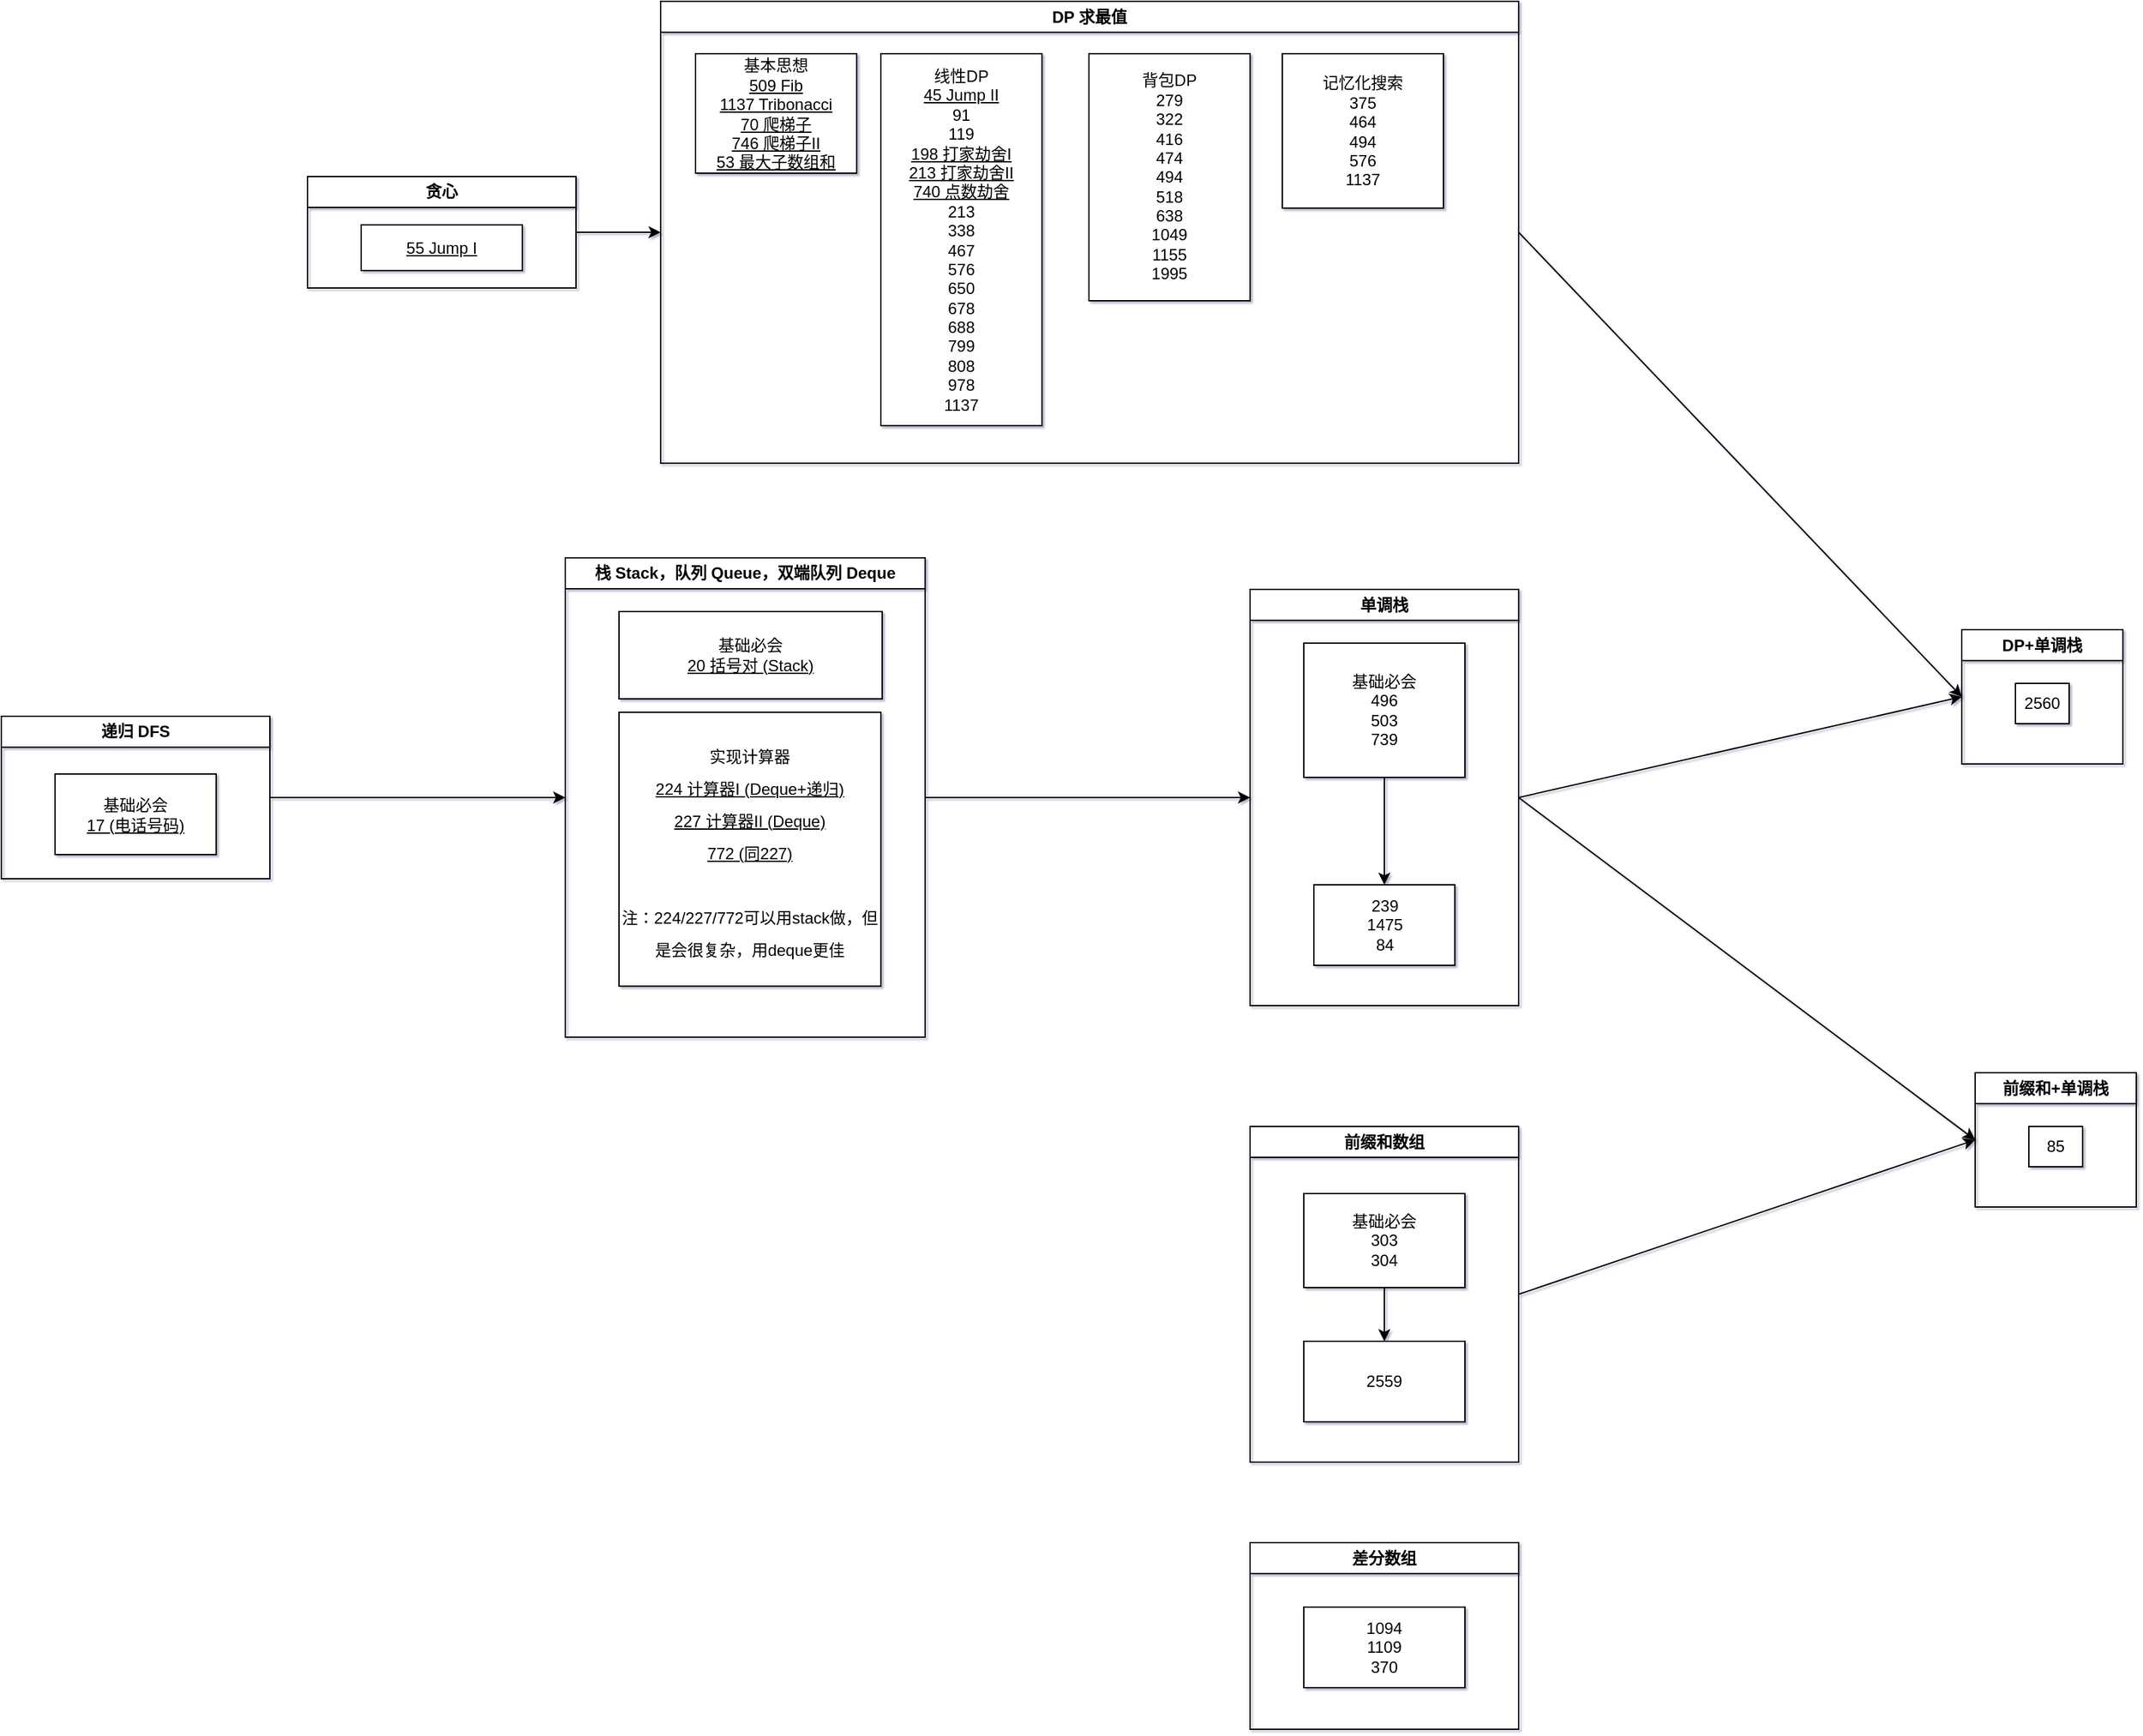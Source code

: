<mxfile>
    <diagram id="2569vQA7NOPKPgQd0dDL" name="Page-1">
        <mxGraphModel dx="2298" dy="597" grid="0" gridSize="10" guides="1" tooltips="1" connect="1" arrows="1" fold="1" page="1" pageScale="1" pageWidth="1200" pageHeight="1600" background="none" math="0" shadow="1">
            <root>
                <mxCell id="0"/>
                <mxCell id="1" parent="0"/>
                <mxCell id="21" style="edgeStyle=none;html=1;entryX=0;entryY=0.5;entryDx=0;entryDy=0;exitX=1;exitY=0.5;exitDx=0;exitDy=0;rounded=0;" parent="1" source="3" target="6" edge="1">
                    <mxGeometry relative="1" as="geometry"/>
                </mxCell>
                <mxCell id="3" value="前缀和数组" style="swimlane;whiteSpace=wrap;html=1;rounded=0;" parent="1" vertex="1">
                    <mxGeometry x="-90" y="1019" width="200" height="250" as="geometry"/>
                </mxCell>
                <mxCell id="34" style="edgeStyle=none;html=1;exitX=0.5;exitY=1;exitDx=0;exitDy=0;entryX=0.5;entryY=0;entryDx=0;entryDy=0;rounded=0;" parent="3" source="19" target="33" edge="1">
                    <mxGeometry relative="1" as="geometry"/>
                </mxCell>
                <mxCell id="19" value="基础必会&lt;br&gt;303&lt;br&gt;304" style="whiteSpace=wrap;html=1;rounded=0;" parent="3" vertex="1">
                    <mxGeometry x="40" y="50" width="120" height="70" as="geometry"/>
                </mxCell>
                <mxCell id="33" value="2559" style="whiteSpace=wrap;html=1;rounded=0;" parent="3" vertex="1">
                    <mxGeometry x="40" y="160" width="120" height="60" as="geometry"/>
                </mxCell>
                <mxCell id="5" value="单调栈" style="swimlane;whiteSpace=wrap;html=1;rounded=0;" parent="1" vertex="1">
                    <mxGeometry x="-90" y="619" width="200" height="310" as="geometry"/>
                </mxCell>
                <UserObject label="239&lt;br&gt;1475&lt;br&gt;84" id="17">
                    <mxCell style="whiteSpace=wrap;html=1;rounded=0;" parent="5" vertex="1">
                        <mxGeometry x="47.5" y="220" width="105" height="60" as="geometry"/>
                    </mxCell>
                </UserObject>
                <mxCell id="24" style="edgeStyle=none;html=1;exitX=0.5;exitY=1;exitDx=0;exitDy=0;entryX=0.5;entryY=0;entryDx=0;entryDy=0;rounded=0;" parent="5" source="22" target="17" edge="1">
                    <mxGeometry relative="1" as="geometry"/>
                </mxCell>
                <mxCell id="22" value="基础必会&lt;br&gt;496&lt;br&gt;503&lt;br&gt;739" style="whiteSpace=wrap;html=1;rounded=0;" parent="5" vertex="1">
                    <mxGeometry x="40" y="40" width="120" height="100" as="geometry"/>
                </mxCell>
                <mxCell id="6" value="前缀和+单调栈" style="swimlane;whiteSpace=wrap;html=1;rounded=0;" parent="1" vertex="1">
                    <mxGeometry x="450" y="979" width="120" height="100" as="geometry"/>
                </mxCell>
                <mxCell id="18" value="85" style="whiteSpace=wrap;html=1;rounded=0;" parent="6" vertex="1">
                    <mxGeometry x="40" y="40" width="40" height="30" as="geometry"/>
                </mxCell>
                <mxCell id="9" value="" style="endArrow=classic;html=1;exitX=1;exitY=0.5;exitDx=0;exitDy=0;entryX=0;entryY=0.5;entryDx=0;entryDy=0;rounded=0;" parent="1" source="5" target="6" edge="1">
                    <mxGeometry width="50" height="50" relative="1" as="geometry">
                        <mxPoint x="-80" y="779" as="sourcePoint"/>
                        <mxPoint x="-30" y="729" as="targetPoint"/>
                    </mxGeometry>
                </mxCell>
                <mxCell id="25" value="DP+单调栈" style="swimlane;whiteSpace=wrap;html=1;startSize=23;rounded=0;" parent="1" vertex="1">
                    <mxGeometry x="440" y="649" width="120" height="100" as="geometry"/>
                </mxCell>
                <mxCell id="26" value="2560" style="whiteSpace=wrap;html=1;rounded=0;" parent="25" vertex="1">
                    <mxGeometry x="40" y="40" width="40" height="30" as="geometry"/>
                </mxCell>
                <mxCell id="28" value="" style="endArrow=classic;html=1;exitX=1;exitY=0.5;exitDx=0;exitDy=0;entryX=0;entryY=0.5;entryDx=0;entryDy=0;rounded=0;" parent="1" source="5" target="25" edge="1">
                    <mxGeometry width="50" height="50" relative="1" as="geometry">
                        <mxPoint x="180" y="724" as="sourcePoint"/>
                        <mxPoint x="520" y="979" as="targetPoint"/>
                    </mxGeometry>
                </mxCell>
                <mxCell id="31" style="edgeStyle=none;html=1;exitX=1;exitY=0.5;exitDx=0;exitDy=0;entryX=0;entryY=0.5;entryDx=0;entryDy=0;rounded=0;" parent="1" source="30" target="25" edge="1">
                    <mxGeometry relative="1" as="geometry"/>
                </mxCell>
                <mxCell id="30" value="DP 求最值" style="swimlane;whiteSpace=wrap;html=1;rounded=0;" parent="1" vertex="1">
                    <mxGeometry x="-529" y="181" width="639" height="344" as="geometry">
                        <mxRectangle x="-90" y="379" width="52" height="26" as="alternateBounds"/>
                    </mxGeometry>
                </mxCell>
                <mxCell id="48" value="背包DP&lt;br&gt;279&lt;br&gt;322&lt;br&gt;416&lt;br&gt;474&lt;br&gt;494&lt;br&gt;518&lt;br&gt;638&lt;br&gt;1049&lt;br&gt;1155&lt;br&gt;1995&lt;br&gt;" style="whiteSpace=wrap;html=1;" parent="30" vertex="1">
                    <mxGeometry x="319" y="39" width="120" height="184" as="geometry"/>
                </mxCell>
                <mxCell id="50" value="记忆化搜索&lt;br&gt;375&lt;br&gt;464&lt;br&gt;494&lt;br&gt;576&lt;br&gt;1137" style="whiteSpace=wrap;html=1;" parent="30" vertex="1">
                    <mxGeometry x="463" y="39" width="120" height="115" as="geometry"/>
                </mxCell>
                <mxCell id="56" value="基本思想&lt;br&gt;&lt;u&gt;509 Fib&lt;br&gt;1137 Tribonacci&lt;br&gt;70 爬梯子&lt;br&gt;746 爬梯子II&lt;br&gt;53 最大子数组和&lt;br&gt;&lt;/u&gt;" style="whiteSpace=wrap;html=1;" vertex="1" parent="30">
                    <mxGeometry x="26" y="39" width="120" height="89" as="geometry"/>
                </mxCell>
                <mxCell id="37" style="edgeStyle=none;html=1;exitX=1;exitY=0.5;exitDx=0;exitDy=0;entryX=0;entryY=0.5;entryDx=0;entryDy=0;rounded=0;" parent="1" source="35" target="5" edge="1">
                    <mxGeometry relative="1" as="geometry"/>
                </mxCell>
                <mxCell id="35" value="栈 Stack，队列 Queue，双端队列 Deque" style="swimlane;whiteSpace=wrap;html=1;rounded=0;" parent="1" vertex="1">
                    <mxGeometry x="-600" y="595.5" width="268" height="357" as="geometry"/>
                </mxCell>
                <mxCell id="36" value="基础必会&lt;br&gt;&lt;u&gt;20 括号对 (Stack)&lt;/u&gt;" style="whiteSpace=wrap;html=1;rounded=0;" parent="35" vertex="1">
                    <mxGeometry x="40" y="40" width="196" height="65" as="geometry"/>
                </mxCell>
                <mxCell id="39" value="&lt;font style=&quot;font-size: 12px;&quot;&gt;&lt;font face=&quot;Helvetica&quot;&gt;实现计算器&lt;br&gt;&lt;u&gt;224 计算器I (Deque+递归)&lt;br&gt;227 计算器II (Deque)&lt;br&gt;772 (同227)&lt;/u&gt;&lt;br&gt;&lt;br&gt;注：224/227/772可以用stack做，但是会很复杂，用deque更佳&lt;/font&gt;&lt;br&gt;&lt;/font&gt;" style="whiteSpace=wrap;html=1;hachureGap=4;fontFamily=Architects Daughter;fontSource=https%3A%2F%2Ffonts.googleapis.com%2Fcss%3Ffamily%3DArchitects%2BDaughter;fontSize=20;" parent="35" vertex="1">
                    <mxGeometry x="40" y="115" width="195" height="204" as="geometry"/>
                </mxCell>
                <mxCell id="41" style="edgeStyle=none;html=1;exitX=1;exitY=0.5;exitDx=0;exitDy=0;entryX=0;entryY=0.5;entryDx=0;entryDy=0;fontFamily=Helvetica;" parent="1" source="40" target="35" edge="1">
                    <mxGeometry relative="1" as="geometry"/>
                </mxCell>
                <mxCell id="40" value="递归 DFS" style="swimlane;whiteSpace=wrap;html=1;fontFamily=Helvetica;" parent="1" vertex="1">
                    <mxGeometry x="-1020" y="713.5" width="200" height="121" as="geometry"/>
                </mxCell>
                <mxCell id="44" value="基础必会&lt;br&gt;&lt;u&gt;17 (电话号码)&lt;/u&gt;" style="whiteSpace=wrap;html=1;fontFamily=Helvetica;" parent="40" vertex="1">
                    <mxGeometry x="40" y="43" width="120" height="60" as="geometry"/>
                </mxCell>
                <mxCell id="45" value="差分数组" style="swimlane;whiteSpace=wrap;html=1;" parent="1" vertex="1">
                    <mxGeometry x="-90" y="1329" width="200" height="139" as="geometry"/>
                </mxCell>
                <mxCell id="46" value="1094&lt;br&gt;1109&lt;br&gt;370" style="whiteSpace=wrap;html=1;" parent="45" vertex="1">
                    <mxGeometry x="40" y="48" width="120" height="60" as="geometry"/>
                </mxCell>
                <mxCell id="47" value="线性DP&lt;br&gt;&lt;u&gt;45 Jump II&lt;br&gt;&lt;/u&gt;91&lt;br&gt;119&lt;br&gt;&lt;u&gt;198 打家劫舍I&lt;br&gt;213 打家劫舍II&lt;br&gt;&lt;/u&gt;&lt;u&gt;740 点数劫舍&lt;/u&gt;&lt;br&gt;213&lt;br&gt;338&lt;br&gt;467&lt;br&gt;576&lt;br&gt;650&lt;br&gt;678&lt;br&gt;688&lt;br&gt;799&lt;br&gt;808&lt;br&gt;978&lt;br&gt;1137" style="whiteSpace=wrap;html=1;" parent="1" vertex="1">
                    <mxGeometry x="-365" y="220" width="120" height="277" as="geometry"/>
                </mxCell>
                <mxCell id="55" style="edgeStyle=none;html=1;exitX=1;exitY=0.5;exitDx=0;exitDy=0;entryX=0;entryY=0.5;entryDx=0;entryDy=0;" edge="1" parent="1" source="52" target="30">
                    <mxGeometry relative="1" as="geometry"/>
                </mxCell>
                <mxCell id="52" value="贪心" style="swimlane;whiteSpace=wrap;html=1;" vertex="1" parent="1">
                    <mxGeometry x="-792" y="311.5" width="200" height="83" as="geometry"/>
                </mxCell>
                <mxCell id="53" value="&lt;u&gt;55 Jump I&lt;/u&gt;" style="whiteSpace=wrap;html=1;" vertex="1" parent="52">
                    <mxGeometry x="40" y="36" width="120" height="34" as="geometry"/>
                </mxCell>
            </root>
        </mxGraphModel>
    </diagram>
</mxfile>